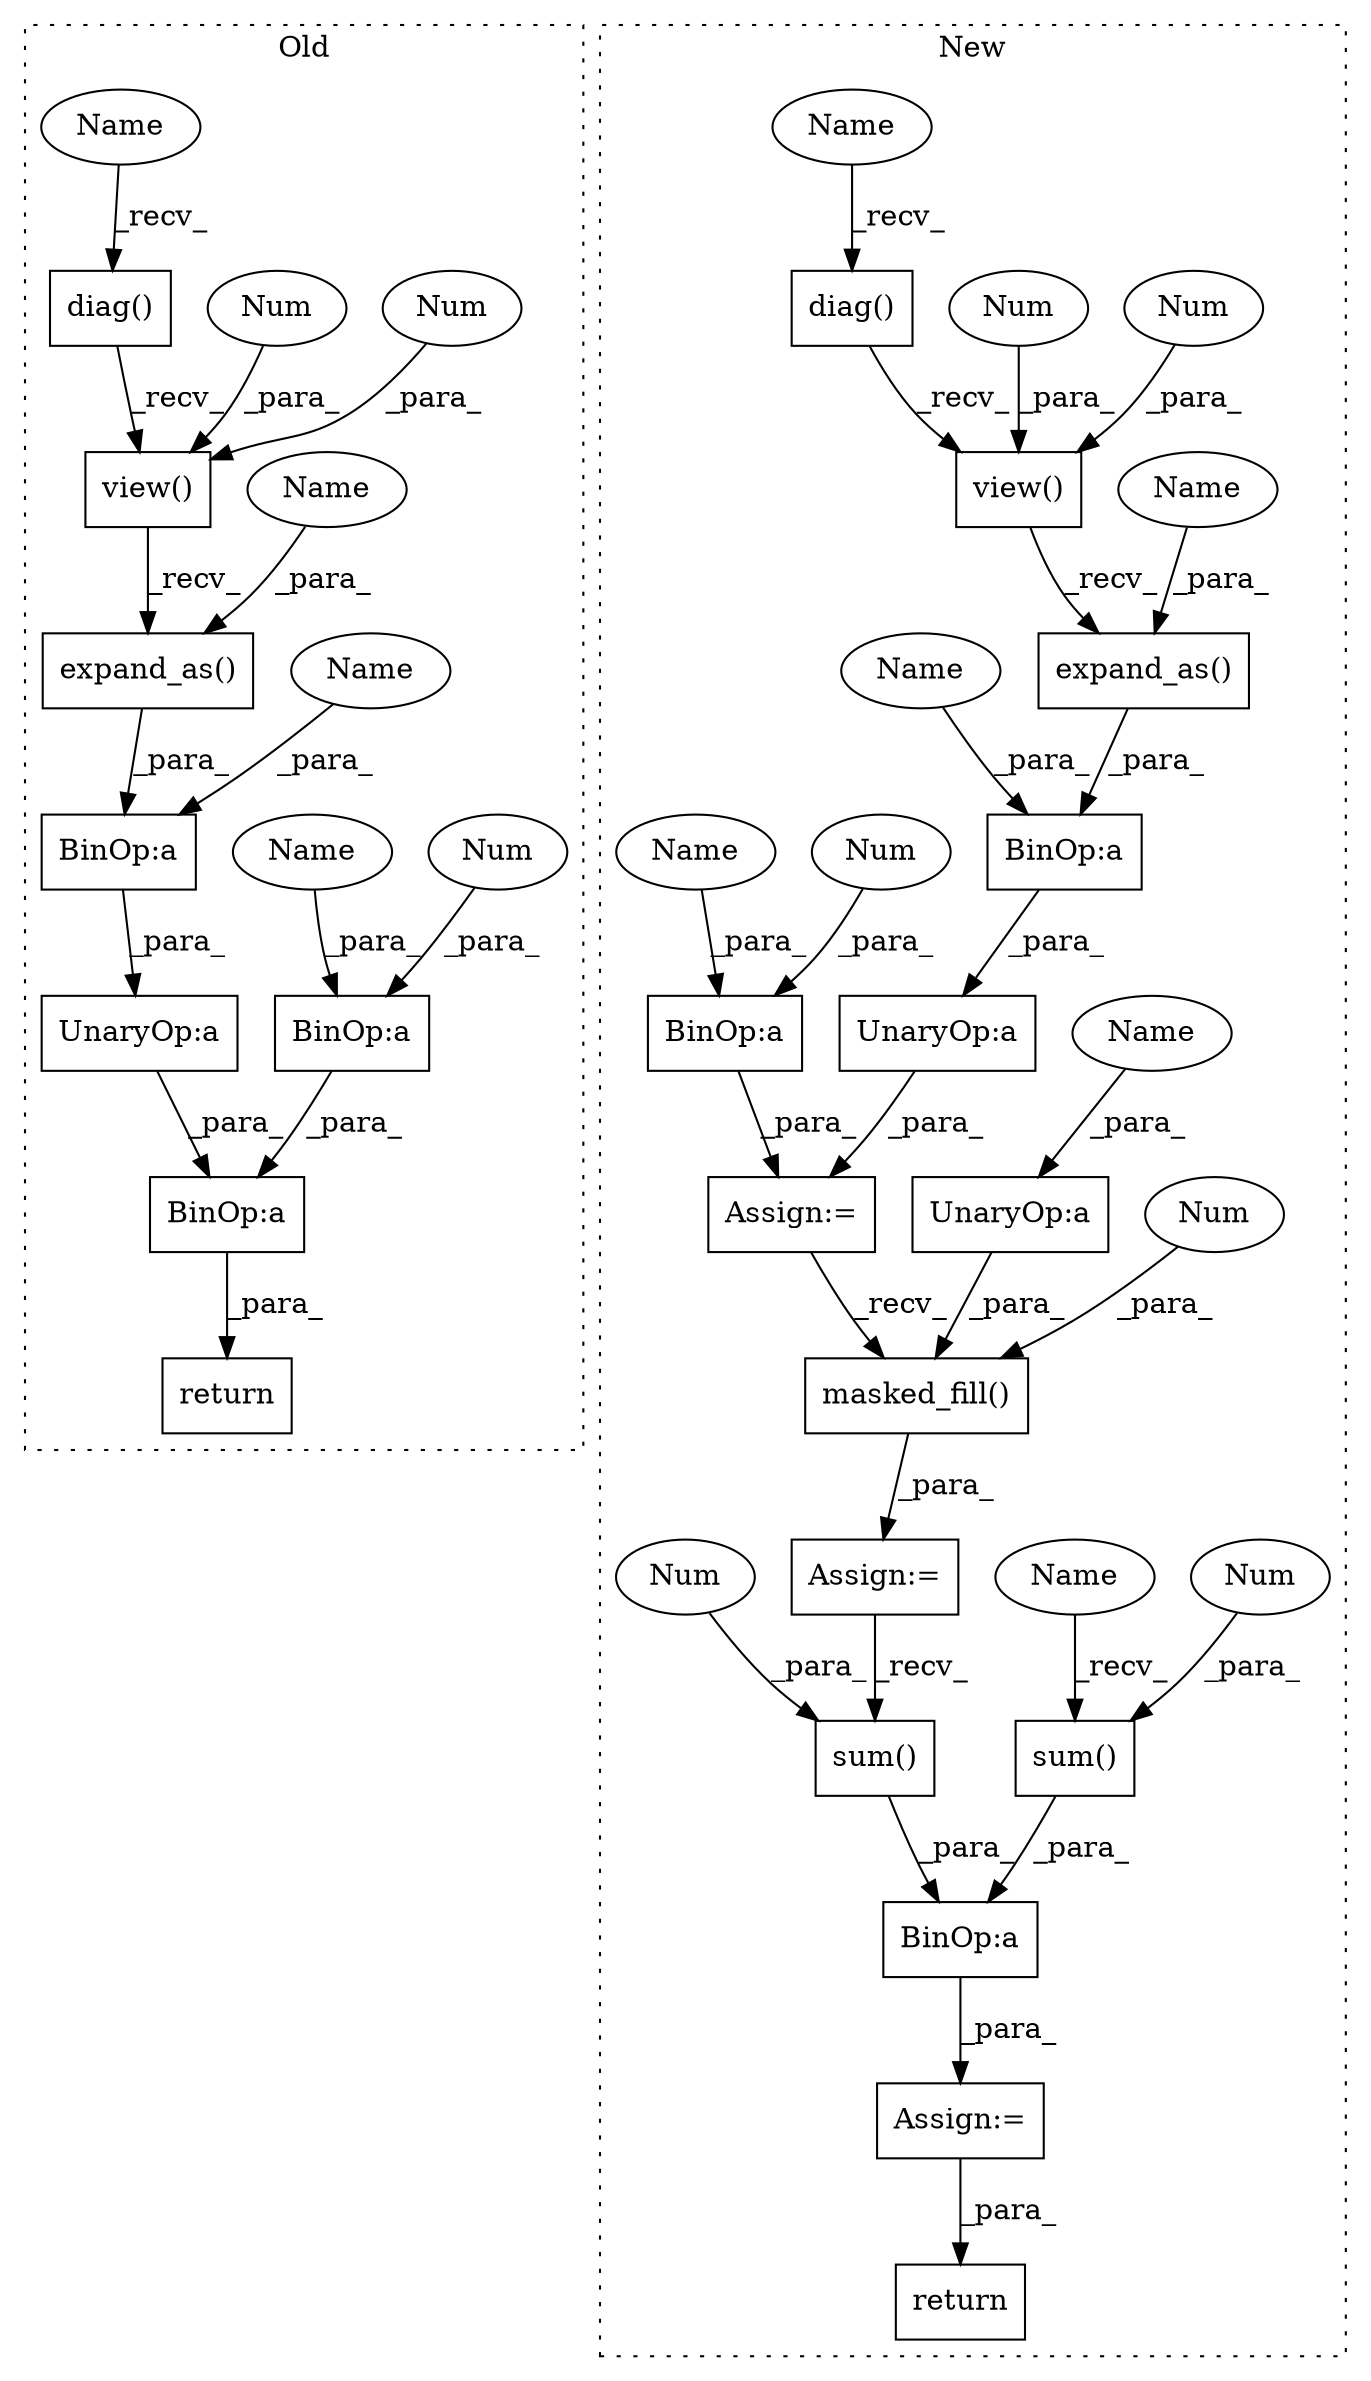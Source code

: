 digraph G {
subgraph cluster0 {
1 [label="expand_as()" a="75" s="3489,3529" l="35,1" shape="box"];
5 [label="BinOp:a" a="82" s="3624" l="4" shape="box"];
6 [label="BinOp:a" a="82" s="3530" l="3" shape="box"];
7 [label="UnaryOp:a" a="61" s="3487" l="52" shape="box"];
9 [label="BinOp:a" a="82" s="3602" l="3" shape="box"];
15 [label="Num" a="76" s="3628" l="1" shape="ellipse"];
24 [label="view()" a="75" s="3489,3512" l="18,1" shape="box"];
25 [label="Num" a="76" s="3511" l="1" shape="ellipse"];
26 [label="Num" a="76" s="3507" l="2" shape="ellipse"];
28 [label="diag()" a="75" s="3489" l="12" shape="box"];
32 [label="return" a="93" s="3641" l="7" shape="box"];
35 [label="Name" a="87" s="3533" l="5" shape="ellipse"];
36 [label="Name" a="87" s="3524" l="5" shape="ellipse"];
37 [label="Name" a="87" s="3619" l="5" shape="ellipse"];
38 [label="Name" a="87" s="3489" l="5" shape="ellipse"];
label = "Old";
style="dotted";
}
subgraph cluster1 {
2 [label="return" a="93" s="5686" l="7" shape="box"];
3 [label="sum()" a="75" s="5643,5653" l="9,1" shape="box"];
4 [label="Assign:=" a="68" s="5640" l="3" shape="box"];
8 [label="BinOp:a" a="82" s="5654" l="3" shape="box"];
10 [label="BinOp:a" a="82" s="5221" l="3" shape="box"];
11 [label="UnaryOp:a" a="61" s="5324" l="5" shape="box"];
12 [label="UnaryOp:a" a="61" s="5104" l="14" shape="box"];
13 [label="BinOp:a" a="82" s="5288" l="4" shape="box"];
14 [label="sum()" a="75" s="5657,5676" l="18,1" shape="box"];
16 [label="Num" a="76" s="5292" l="1" shape="ellipse"];
17 [label="Num" a="76" s="5675" l="1" shape="ellipse"];
18 [label="Num" a="76" s="5652" l="1" shape="ellipse"];
19 [label="masked_fill()" a="75" s="5540,5573" l="17,1" shape="box"];
20 [label="Num" a="76" s="5572" l="1" shape="ellipse"];
21 [label="view()" a="75" s="5139,5170" l="26,1" shape="box"];
22 [label="Num" a="76" s="5169" l="1" shape="ellipse"];
23 [label="Num" a="76" s="5165" l="2" shape="ellipse"];
27 [label="diag()" a="75" s="5139" l="20" shape="box"];
29 [label="expand_as()" a="75" s="5139,5195" l="43,1" shape="box"];
30 [label="Assign:=" a="68" s="5307" l="3" shape="box"];
31 [label="Assign:=" a="68" s="5537" l="3" shape="box"];
33 [label="Name" a="87" s="5105" l="13" shape="ellipse"];
34 [label="Name" a="87" s="5657" l="13" shape="ellipse"];
39 [label="Name" a="87" s="5182" l="13" shape="ellipse"];
40 [label="Name" a="87" s="5139" l="13" shape="ellipse"];
41 [label="Name" a="87" s="5275" l="13" shape="ellipse"];
42 [label="Name" a="87" s="5224" l="13" shape="ellipse"];
label = "New";
style="dotted";
}
1 -> 6 [label="_para_"];
3 -> 8 [label="_para_"];
4 -> 2 [label="_para_"];
5 -> 9 [label="_para_"];
6 -> 7 [label="_para_"];
7 -> 9 [label="_para_"];
8 -> 4 [label="_para_"];
9 -> 32 [label="_para_"];
10 -> 11 [label="_para_"];
11 -> 30 [label="_para_"];
12 -> 19 [label="_para_"];
13 -> 30 [label="_para_"];
14 -> 8 [label="_para_"];
15 -> 5 [label="_para_"];
16 -> 13 [label="_para_"];
17 -> 14 [label="_para_"];
18 -> 3 [label="_para_"];
19 -> 31 [label="_para_"];
20 -> 19 [label="_para_"];
21 -> 29 [label="_recv_"];
22 -> 21 [label="_para_"];
23 -> 21 [label="_para_"];
24 -> 1 [label="_recv_"];
25 -> 24 [label="_para_"];
26 -> 24 [label="_para_"];
27 -> 21 [label="_recv_"];
28 -> 24 [label="_recv_"];
29 -> 10 [label="_para_"];
30 -> 19 [label="_recv_"];
31 -> 3 [label="_recv_"];
33 -> 12 [label="_para_"];
34 -> 14 [label="_recv_"];
35 -> 6 [label="_para_"];
36 -> 1 [label="_para_"];
37 -> 5 [label="_para_"];
38 -> 28 [label="_recv_"];
39 -> 29 [label="_para_"];
40 -> 27 [label="_recv_"];
41 -> 13 [label="_para_"];
42 -> 10 [label="_para_"];
}